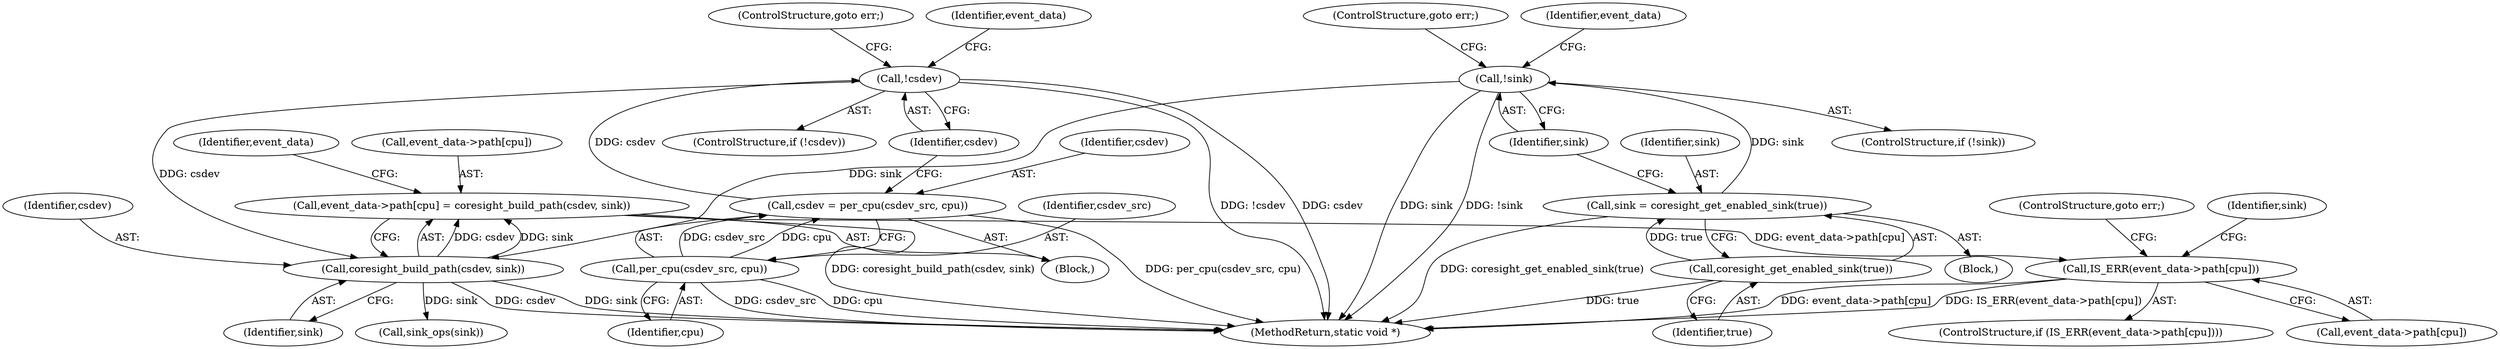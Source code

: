 digraph "0_linux_f09444639099584bc4784dfcd85ada67c6f33e0f@array" {
"1000157" [label="(Call,event_data->path[cpu] = coresight_build_path(csdev, sink))"];
"1000163" [label="(Call,coresight_build_path(csdev, sink))"];
"1000154" [label="(Call,!csdev)"];
"1000148" [label="(Call,csdev = per_cpu(csdev_src, cpu))"];
"1000150" [label="(Call,per_cpu(csdev_src, cpu))"];
"1000131" [label="(Call,!sink)"];
"1000126" [label="(Call,sink = coresight_get_enabled_sink(true))"];
"1000128" [label="(Call,coresight_get_enabled_sink(true))"];
"1000167" [label="(Call,IS_ERR(event_data->path[cpu]))"];
"1000133" [label="(ControlStructure,goto err;)"];
"1000173" [label="(ControlStructure,goto err;)"];
"1000177" [label="(Call,sink_ops(sink))"];
"1000156" [label="(ControlStructure,goto err;)"];
"1000137" [label="(Identifier,event_data)"];
"1000128" [label="(Call,coresight_get_enabled_sink(true))"];
"1000168" [label="(Call,event_data->path[cpu])"];
"1000150" [label="(Call,per_cpu(csdev_src, cpu))"];
"1000155" [label="(Identifier,csdev)"];
"1000152" [label="(Identifier,cpu)"];
"1000166" [label="(ControlStructure,if (IS_ERR(event_data->path[cpu])))"];
"1000164" [label="(Identifier,csdev)"];
"1000211" [label="(MethodReturn,static void *)"];
"1000129" [label="(Identifier,true)"];
"1000157" [label="(Call,event_data->path[cpu] = coresight_build_path(csdev, sink))"];
"1000127" [label="(Identifier,sink)"];
"1000126" [label="(Call,sink = coresight_get_enabled_sink(true))"];
"1000130" [label="(ControlStructure,if (!sink))"];
"1000178" [label="(Identifier,sink)"];
"1000170" [label="(Identifier,event_data)"];
"1000146" [label="(Block,)"];
"1000158" [label="(Call,event_data->path[cpu])"];
"1000148" [label="(Call,csdev = per_cpu(csdev_src, cpu))"];
"1000163" [label="(Call,coresight_build_path(csdev, sink))"];
"1000153" [label="(ControlStructure,if (!csdev))"];
"1000149" [label="(Identifier,csdev)"];
"1000109" [label="(Block,)"];
"1000132" [label="(Identifier,sink)"];
"1000154" [label="(Call,!csdev)"];
"1000160" [label="(Identifier,event_data)"];
"1000131" [label="(Call,!sink)"];
"1000167" [label="(Call,IS_ERR(event_data->path[cpu]))"];
"1000151" [label="(Identifier,csdev_src)"];
"1000165" [label="(Identifier,sink)"];
"1000157" -> "1000146"  [label="AST: "];
"1000157" -> "1000163"  [label="CFG: "];
"1000158" -> "1000157"  [label="AST: "];
"1000163" -> "1000157"  [label="AST: "];
"1000170" -> "1000157"  [label="CFG: "];
"1000157" -> "1000211"  [label="DDG: coresight_build_path(csdev, sink)"];
"1000163" -> "1000157"  [label="DDG: csdev"];
"1000163" -> "1000157"  [label="DDG: sink"];
"1000157" -> "1000167"  [label="DDG: event_data->path[cpu]"];
"1000163" -> "1000165"  [label="CFG: "];
"1000164" -> "1000163"  [label="AST: "];
"1000165" -> "1000163"  [label="AST: "];
"1000163" -> "1000211"  [label="DDG: csdev"];
"1000163" -> "1000211"  [label="DDG: sink"];
"1000154" -> "1000163"  [label="DDG: csdev"];
"1000131" -> "1000163"  [label="DDG: sink"];
"1000163" -> "1000177"  [label="DDG: sink"];
"1000154" -> "1000153"  [label="AST: "];
"1000154" -> "1000155"  [label="CFG: "];
"1000155" -> "1000154"  [label="AST: "];
"1000156" -> "1000154"  [label="CFG: "];
"1000160" -> "1000154"  [label="CFG: "];
"1000154" -> "1000211"  [label="DDG: !csdev"];
"1000154" -> "1000211"  [label="DDG: csdev"];
"1000148" -> "1000154"  [label="DDG: csdev"];
"1000148" -> "1000146"  [label="AST: "];
"1000148" -> "1000150"  [label="CFG: "];
"1000149" -> "1000148"  [label="AST: "];
"1000150" -> "1000148"  [label="AST: "];
"1000155" -> "1000148"  [label="CFG: "];
"1000148" -> "1000211"  [label="DDG: per_cpu(csdev_src, cpu)"];
"1000150" -> "1000148"  [label="DDG: csdev_src"];
"1000150" -> "1000148"  [label="DDG: cpu"];
"1000150" -> "1000152"  [label="CFG: "];
"1000151" -> "1000150"  [label="AST: "];
"1000152" -> "1000150"  [label="AST: "];
"1000150" -> "1000211"  [label="DDG: csdev_src"];
"1000150" -> "1000211"  [label="DDG: cpu"];
"1000131" -> "1000130"  [label="AST: "];
"1000131" -> "1000132"  [label="CFG: "];
"1000132" -> "1000131"  [label="AST: "];
"1000133" -> "1000131"  [label="CFG: "];
"1000137" -> "1000131"  [label="CFG: "];
"1000131" -> "1000211"  [label="DDG: sink"];
"1000131" -> "1000211"  [label="DDG: !sink"];
"1000126" -> "1000131"  [label="DDG: sink"];
"1000126" -> "1000109"  [label="AST: "];
"1000126" -> "1000128"  [label="CFG: "];
"1000127" -> "1000126"  [label="AST: "];
"1000128" -> "1000126"  [label="AST: "];
"1000132" -> "1000126"  [label="CFG: "];
"1000126" -> "1000211"  [label="DDG: coresight_get_enabled_sink(true)"];
"1000128" -> "1000126"  [label="DDG: true"];
"1000128" -> "1000129"  [label="CFG: "];
"1000129" -> "1000128"  [label="AST: "];
"1000128" -> "1000211"  [label="DDG: true"];
"1000167" -> "1000166"  [label="AST: "];
"1000167" -> "1000168"  [label="CFG: "];
"1000168" -> "1000167"  [label="AST: "];
"1000173" -> "1000167"  [label="CFG: "];
"1000178" -> "1000167"  [label="CFG: "];
"1000167" -> "1000211"  [label="DDG: event_data->path[cpu]"];
"1000167" -> "1000211"  [label="DDG: IS_ERR(event_data->path[cpu])"];
}

